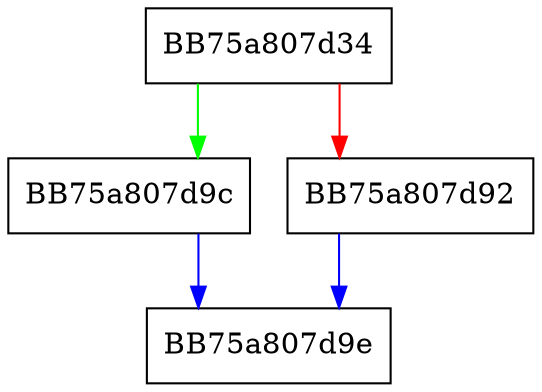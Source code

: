 digraph DisableLastAccessTimeUpdateUsingHandle {
  node [shape="box"];
  graph [splines=ortho];
  BB75a807d34 -> BB75a807d9c [color="green"];
  BB75a807d34 -> BB75a807d92 [color="red"];
  BB75a807d92 -> BB75a807d9e [color="blue"];
  BB75a807d9c -> BB75a807d9e [color="blue"];
}